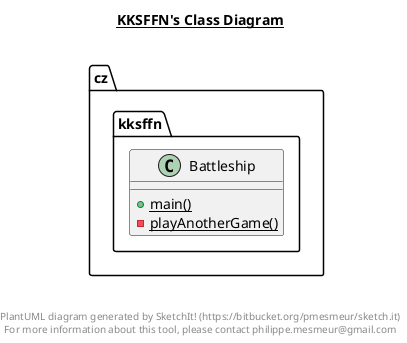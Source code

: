 @startuml

title __KKSFFN's Class Diagram__\n

  package cz.kksffn {
    class cz.kksffn.Battleship {
        {static} + main()
        {static} - playAnotherGame()
    }
  }
  



right footer


PlantUML diagram generated by SketchIt! (https://bitbucket.org/pmesmeur/sketch.it)
For more information about this tool, please contact philippe.mesmeur@gmail.com
endfooter

@enduml

